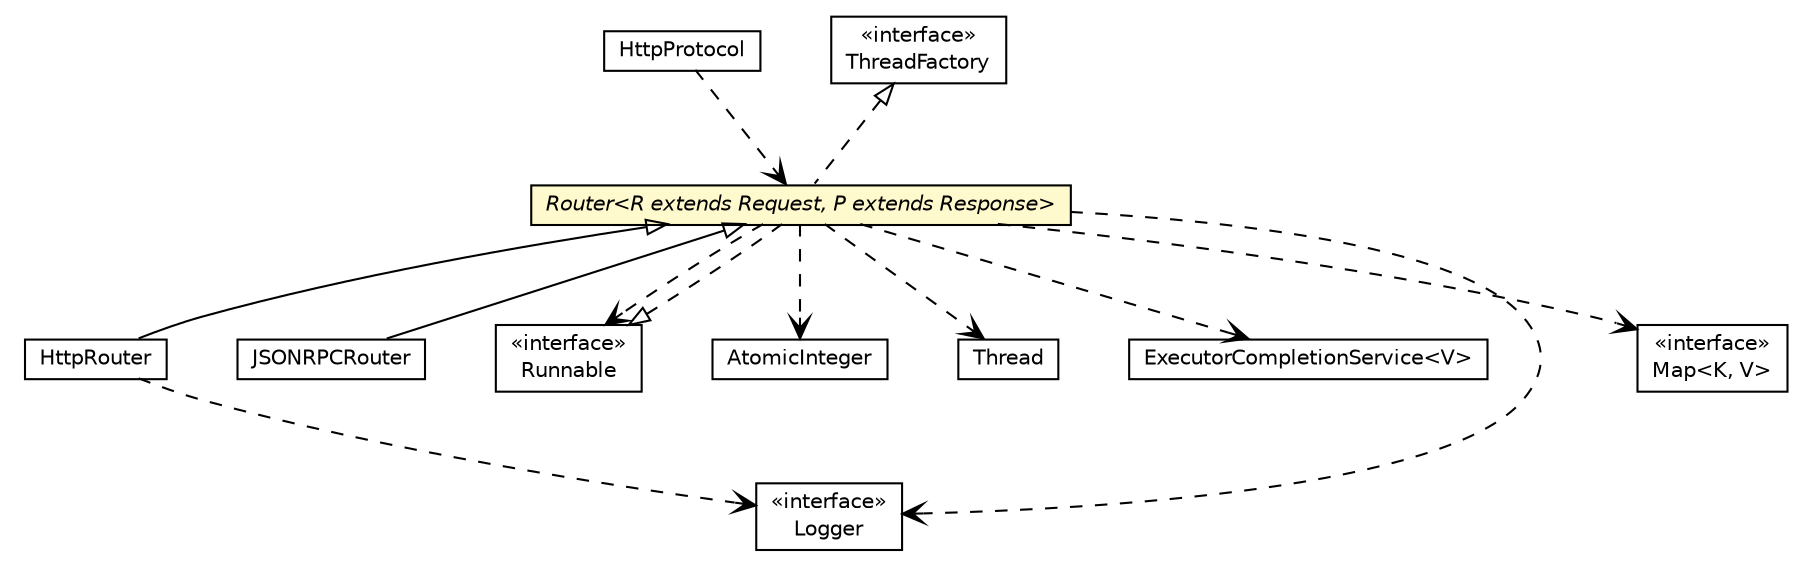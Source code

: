 #!/usr/local/bin/dot
#
# Class diagram 
# Generated by UMLGraph version R5_6-24-gf6e263 (http://www.umlgraph.org/)
#

digraph G {
	edge [fontname="Helvetica",fontsize=10,labelfontname="Helvetica",labelfontsize=10];
	node [fontname="Helvetica",fontsize=10,shape=plaintext];
	nodesep=0.25;
	ranksep=0.5;
	// babble.net.Router<R extends babble.net.Request, P extends babble.net.Response>
	c1423 [label=<<table title="babble.net.Router" border="0" cellborder="1" cellspacing="0" cellpadding="2" port="p" bgcolor="lemonChiffon" href="./Router.html">
		<tr><td><table border="0" cellspacing="0" cellpadding="1">
<tr><td align="center" balign="center"><font face="Helvetica-Oblique"> Router&lt;R extends Request, P extends Response&gt; </font></td></tr>
		</table></td></tr>
		</table>>, URL="./Router.html", fontname="Helvetica", fontcolor="black", fontsize=10.0];
	// babble.net.http.HttpRouter
	c1434 [label=<<table title="babble.net.http.HttpRouter" border="0" cellborder="1" cellspacing="0" cellpadding="2" port="p" href="./http/HttpRouter.html">
		<tr><td><table border="0" cellspacing="0" cellpadding="1">
<tr><td align="center" balign="center"> HttpRouter </td></tr>
		</table></td></tr>
		</table>>, URL="./http/HttpRouter.html", fontname="Helvetica", fontcolor="black", fontsize=10.0];
	// babble.net.http.HttpProtocol
	c1438 [label=<<table title="babble.net.http.HttpProtocol" border="0" cellborder="1" cellspacing="0" cellpadding="2" port="p" href="./http/HttpProtocol.html">
		<tr><td><table border="0" cellspacing="0" cellpadding="1">
<tr><td align="center" balign="center"> HttpProtocol </td></tr>
		</table></td></tr>
		</table>>, URL="./http/HttpProtocol.html", fontname="Helvetica", fontcolor="black", fontsize=10.0];
	// babble.net.json.JSONRPCRouter
	c1444 [label=<<table title="babble.net.json.JSONRPCRouter" border="0" cellborder="1" cellspacing="0" cellpadding="2" port="p" href="./json/JSONRPCRouter.html">
		<tr><td><table border="0" cellspacing="0" cellpadding="1">
<tr><td align="center" balign="center"> JSONRPCRouter </td></tr>
		</table></td></tr>
		</table>>, URL="./json/JSONRPCRouter.html", fontname="Helvetica", fontcolor="black", fontsize=10.0];
	//babble.net.Router<R extends babble.net.Request, P extends babble.net.Response> implements java.lang.Runnable
	c1455:p -> c1423:p [dir=back,arrowtail=empty,style=dashed];
	//babble.net.Router<R extends babble.net.Request, P extends babble.net.Response> implements java.util.concurrent.ThreadFactory
	c1456:p -> c1423:p [dir=back,arrowtail=empty,style=dashed];
	//babble.net.http.HttpRouter extends babble.net.Router<babble.net.http.HttpRequest, babble.net.http.HttpResponse>
	c1423:p -> c1434:p [dir=back,arrowtail=empty];
	//babble.net.json.JSONRPCRouter extends babble.net.Router<babble.net.json.JSONRequest, babble.net.json.JSONResponse>
	c1423:p -> c1444:p [dir=back,arrowtail=empty];
	// babble.net.Router<R extends babble.net.Request, P extends babble.net.Response> DEPEND java.util.concurrent.atomic.AtomicInteger
	c1423:p -> c1457:p [taillabel="", label="", headlabel="", fontname="Helvetica", fontcolor="black", fontsize=10.0, color="black", arrowhead=open, style=dashed];
	// babble.net.Router<R extends babble.net.Request, P extends babble.net.Response> DEPEND java.lang.Thread
	c1423:p -> c1458:p [taillabel="", label="", headlabel="", fontname="Helvetica", fontcolor="black", fontsize=10.0, color="black", arrowhead=open, style=dashed];
	// babble.net.Router<R extends babble.net.Request, P extends babble.net.Response> DEPEND java.util.concurrent.ExecutorCompletionService<V>
	c1423:p -> c1459:p [taillabel="", label="", headlabel="", fontname="Helvetica", fontcolor="black", fontsize=10.0, color="black", arrowhead=open, style=dashed];
	// babble.net.Router<R extends babble.net.Request, P extends babble.net.Response> DEPEND org.slf4j.Logger
	c1423:p -> c1460:p [taillabel="", label="", headlabel="", fontname="Helvetica", fontcolor="black", fontsize=10.0, color="black", arrowhead=open, style=dashed];
	// babble.net.Router<R extends babble.net.Request, P extends babble.net.Response> DEPEND java.lang.Runnable
	c1423:p -> c1455:p [taillabel="", label="", headlabel="", fontname="Helvetica", fontcolor="black", fontsize=10.0, color="black", arrowhead=open, style=dashed];
	// babble.net.Router<R extends babble.net.Request, P extends babble.net.Response> DEPEND java.util.Map<K, V>
	c1423:p -> c1461:p [taillabel="", label="", headlabel="", fontname="Helvetica", fontcolor="black", fontsize=10.0, color="black", arrowhead=open, style=dashed];
	// babble.net.http.HttpRouter DEPEND org.slf4j.Logger
	c1434:p -> c1460:p [taillabel="", label="", headlabel="", fontname="Helvetica", fontcolor="black", fontsize=10.0, color="black", arrowhead=open, style=dashed];
	// babble.net.http.HttpProtocol DEPEND babble.net.Router<R extends babble.net.Request, P extends babble.net.Response>
	c1438:p -> c1423:p [taillabel="", label="", headlabel="", fontname="Helvetica", fontcolor="black", fontsize=10.0, color="black", arrowhead=open, style=dashed];
	// java.lang.Runnable
	c1455 [label=<<table title="java.lang.Runnable" border="0" cellborder="1" cellspacing="0" cellpadding="2" port="p" href="http://java.sun.com/j2se/1.4.2/docs/api/java/lang/Runnable.html">
		<tr><td><table border="0" cellspacing="0" cellpadding="1">
<tr><td align="center" balign="center"> &#171;interface&#187; </td></tr>
<tr><td align="center" balign="center"> Runnable </td></tr>
		</table></td></tr>
		</table>>, URL="http://java.sun.com/j2se/1.4.2/docs/api/java/lang/Runnable.html", fontname="Helvetica", fontcolor="black", fontsize=10.0];
	// java.util.concurrent.atomic.AtomicInteger
	c1457 [label=<<table title="java.util.concurrent.atomic.AtomicInteger" border="0" cellborder="1" cellspacing="0" cellpadding="2" port="p" href="http://java.sun.com/j2se/1.4.2/docs/api/java/util/concurrent/atomic/AtomicInteger.html">
		<tr><td><table border="0" cellspacing="0" cellpadding="1">
<tr><td align="center" balign="center"> AtomicInteger </td></tr>
		</table></td></tr>
		</table>>, URL="http://java.sun.com/j2se/1.4.2/docs/api/java/util/concurrent/atomic/AtomicInteger.html", fontname="Helvetica", fontcolor="black", fontsize=10.0];
	// java.lang.Thread
	c1458 [label=<<table title="java.lang.Thread" border="0" cellborder="1" cellspacing="0" cellpadding="2" port="p" href="http://java.sun.com/j2se/1.4.2/docs/api/java/lang/Thread.html">
		<tr><td><table border="0" cellspacing="0" cellpadding="1">
<tr><td align="center" balign="center"> Thread </td></tr>
		</table></td></tr>
		</table>>, URL="http://java.sun.com/j2se/1.4.2/docs/api/java/lang/Thread.html", fontname="Helvetica", fontcolor="black", fontsize=10.0];
	// java.util.Map<K, V>
	c1461 [label=<<table title="java.util.Map" border="0" cellborder="1" cellspacing="0" cellpadding="2" port="p" href="http://java.sun.com/j2se/1.4.2/docs/api/java/util/Map.html">
		<tr><td><table border="0" cellspacing="0" cellpadding="1">
<tr><td align="center" balign="center"> &#171;interface&#187; </td></tr>
<tr><td align="center" balign="center"> Map&lt;K, V&gt; </td></tr>
		</table></td></tr>
		</table>>, URL="http://java.sun.com/j2se/1.4.2/docs/api/java/util/Map.html", fontname="Helvetica", fontcolor="black", fontsize=10.0];
	// java.util.concurrent.ThreadFactory
	c1456 [label=<<table title="java.util.concurrent.ThreadFactory" border="0" cellborder="1" cellspacing="0" cellpadding="2" port="p" href="http://java.sun.com/j2se/1.4.2/docs/api/java/util/concurrent/ThreadFactory.html">
		<tr><td><table border="0" cellspacing="0" cellpadding="1">
<tr><td align="center" balign="center"> &#171;interface&#187; </td></tr>
<tr><td align="center" balign="center"> ThreadFactory </td></tr>
		</table></td></tr>
		</table>>, URL="http://java.sun.com/j2se/1.4.2/docs/api/java/util/concurrent/ThreadFactory.html", fontname="Helvetica", fontcolor="black", fontsize=10.0];
	// org.slf4j.Logger
	c1460 [label=<<table title="org.slf4j.Logger" border="0" cellborder="1" cellspacing="0" cellpadding="2" port="p" href="http://java.sun.com/j2se/1.4.2/docs/api/org/slf4j/Logger.html">
		<tr><td><table border="0" cellspacing="0" cellpadding="1">
<tr><td align="center" balign="center"> &#171;interface&#187; </td></tr>
<tr><td align="center" balign="center"> Logger </td></tr>
		</table></td></tr>
		</table>>, URL="http://java.sun.com/j2se/1.4.2/docs/api/org/slf4j/Logger.html", fontname="Helvetica", fontcolor="black", fontsize=10.0];
	// java.util.concurrent.ExecutorCompletionService<V>
	c1459 [label=<<table title="java.util.concurrent.ExecutorCompletionService" border="0" cellborder="1" cellspacing="0" cellpadding="2" port="p" href="http://java.sun.com/j2se/1.4.2/docs/api/java/util/concurrent/ExecutorCompletionService.html">
		<tr><td><table border="0" cellspacing="0" cellpadding="1">
<tr><td align="center" balign="center"> ExecutorCompletionService&lt;V&gt; </td></tr>
		</table></td></tr>
		</table>>, URL="http://java.sun.com/j2se/1.4.2/docs/api/java/util/concurrent/ExecutorCompletionService.html", fontname="Helvetica", fontcolor="black", fontsize=10.0];
}

